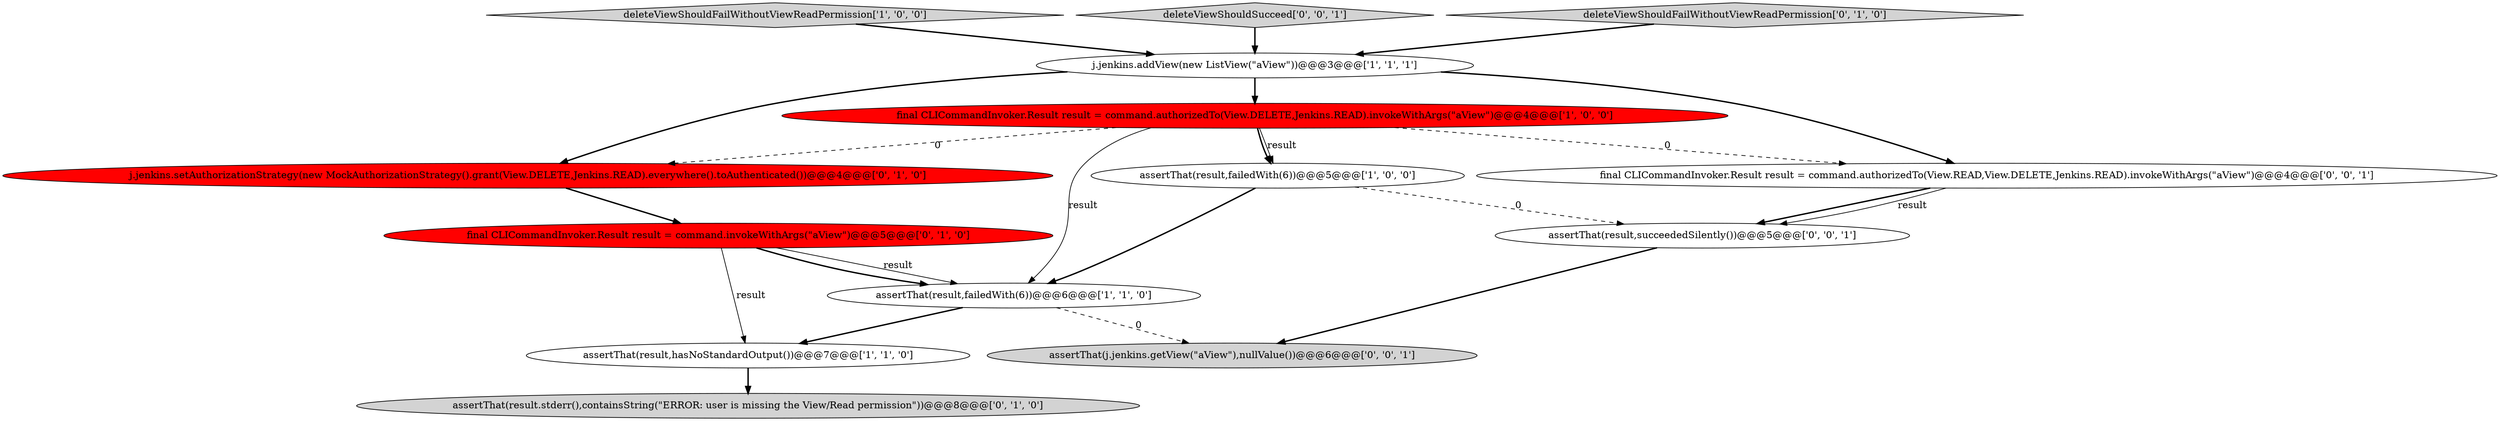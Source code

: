 digraph {
2 [style = filled, label = "assertThat(result,hasNoStandardOutput())@@@7@@@['1', '1', '0']", fillcolor = white, shape = ellipse image = "AAA0AAABBB1BBB"];
7 [style = filled, label = "assertThat(result.stderr(),containsString(\"ERROR: user is missing the View/Read permission\"))@@@8@@@['0', '1', '0']", fillcolor = lightgray, shape = ellipse image = "AAA0AAABBB2BBB"];
4 [style = filled, label = "deleteViewShouldFailWithoutViewReadPermission['1', '0', '0']", fillcolor = lightgray, shape = diamond image = "AAA0AAABBB1BBB"];
11 [style = filled, label = "deleteViewShouldSucceed['0', '0', '1']", fillcolor = lightgray, shape = diamond image = "AAA0AAABBB3BBB"];
6 [style = filled, label = "final CLICommandInvoker.Result result = command.invokeWithArgs(\"aView\")@@@5@@@['0', '1', '0']", fillcolor = red, shape = ellipse image = "AAA1AAABBB2BBB"];
8 [style = filled, label = "j.jenkins.setAuthorizationStrategy(new MockAuthorizationStrategy().grant(View.DELETE,Jenkins.READ).everywhere().toAuthenticated())@@@4@@@['0', '1', '0']", fillcolor = red, shape = ellipse image = "AAA1AAABBB2BBB"];
13 [style = filled, label = "assertThat(result,succeededSilently())@@@5@@@['0', '0', '1']", fillcolor = white, shape = ellipse image = "AAA0AAABBB3BBB"];
5 [style = filled, label = "assertThat(result,failedWith(6))@@@6@@@['1', '1', '0']", fillcolor = white, shape = ellipse image = "AAA0AAABBB1BBB"];
12 [style = filled, label = "final CLICommandInvoker.Result result = command.authorizedTo(View.READ,View.DELETE,Jenkins.READ).invokeWithArgs(\"aView\")@@@4@@@['0', '0', '1']", fillcolor = white, shape = ellipse image = "AAA0AAABBB3BBB"];
10 [style = filled, label = "assertThat(j.jenkins.getView(\"aView\"),nullValue())@@@6@@@['0', '0', '1']", fillcolor = lightgray, shape = ellipse image = "AAA0AAABBB3BBB"];
0 [style = filled, label = "assertThat(result,failedWith(6))@@@5@@@['1', '0', '0']", fillcolor = white, shape = ellipse image = "AAA0AAABBB1BBB"];
3 [style = filled, label = "j.jenkins.addView(new ListView(\"aView\"))@@@3@@@['1', '1', '1']", fillcolor = white, shape = ellipse image = "AAA0AAABBB1BBB"];
1 [style = filled, label = "final CLICommandInvoker.Result result = command.authorizedTo(View.DELETE,Jenkins.READ).invokeWithArgs(\"aView\")@@@4@@@['1', '0', '0']", fillcolor = red, shape = ellipse image = "AAA1AAABBB1BBB"];
9 [style = filled, label = "deleteViewShouldFailWithoutViewReadPermission['0', '1', '0']", fillcolor = lightgray, shape = diamond image = "AAA0AAABBB2BBB"];
13->10 [style = bold, label=""];
4->3 [style = bold, label=""];
3->1 [style = bold, label=""];
1->5 [style = solid, label="result"];
6->5 [style = solid, label="result"];
1->0 [style = solid, label="result"];
8->6 [style = bold, label=""];
1->0 [style = bold, label=""];
3->12 [style = bold, label=""];
12->13 [style = bold, label=""];
1->12 [style = dashed, label="0"];
6->5 [style = bold, label=""];
5->2 [style = bold, label=""];
12->13 [style = solid, label="result"];
5->10 [style = dashed, label="0"];
11->3 [style = bold, label=""];
3->8 [style = bold, label=""];
0->13 [style = dashed, label="0"];
9->3 [style = bold, label=""];
1->8 [style = dashed, label="0"];
2->7 [style = bold, label=""];
6->2 [style = solid, label="result"];
0->5 [style = bold, label=""];
}

